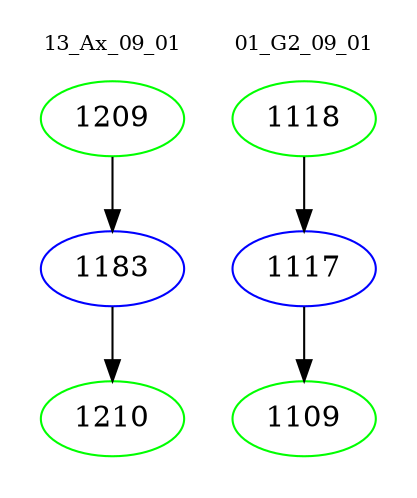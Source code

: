digraph{
subgraph cluster_0 {
color = white
label = "13_Ax_09_01";
fontsize=10;
T0_1209 [label="1209", color="green"]
T0_1209 -> T0_1183 [color="black"]
T0_1183 [label="1183", color="blue"]
T0_1183 -> T0_1210 [color="black"]
T0_1210 [label="1210", color="green"]
}
subgraph cluster_1 {
color = white
label = "01_G2_09_01";
fontsize=10;
T1_1118 [label="1118", color="green"]
T1_1118 -> T1_1117 [color="black"]
T1_1117 [label="1117", color="blue"]
T1_1117 -> T1_1109 [color="black"]
T1_1109 [label="1109", color="green"]
}
}
